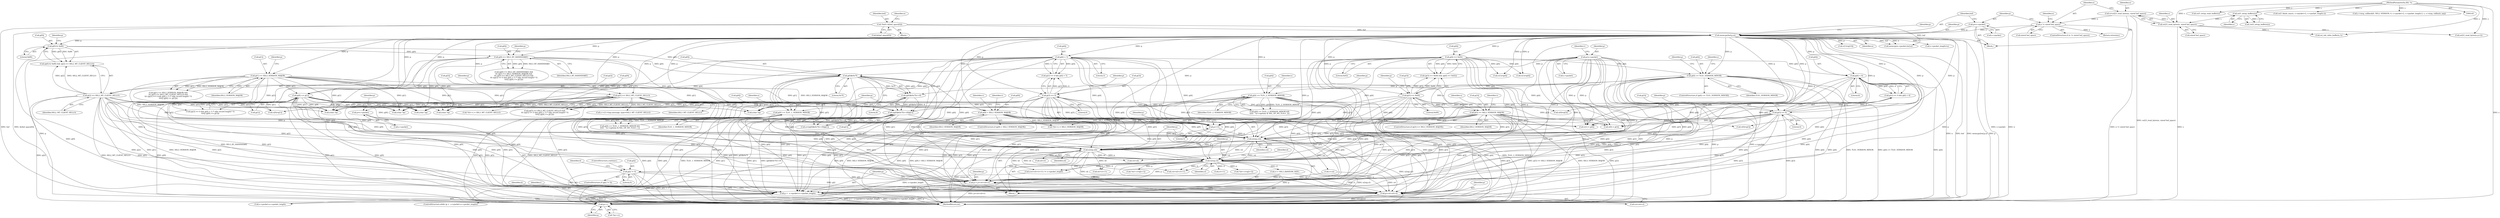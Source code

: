 digraph "0_openssl_26a59d9b46574e457870197dffa802871b4c8fc7_0@pointer" {
"1000935" [label="(Call,p[i] != 0)"];
"1000828" [label="(Call,n2s(p,cl))"];
"1000736" [label="(Call,((p[0]&0x7f)<<8)|p[1])"];
"1000737" [label="(Call,(p[0]&0x7f)<<8)"];
"1000738" [label="(Call,p[0]&0x7f)"];
"1000715" [label="(Call,p=s->packet)"];
"1000219" [label="(Call,p[0] & 0x80)"];
"1000213" [label="(Call,memcpy(buf,p,n))"];
"1000150" [label="(Call,*buf= &(buf_space[0]))"];
"1000208" [label="(Call,p=s->packet)"];
"1000202" [label="(Call,n != sizeof buf_space)"];
"1000195" [label="(Call,n=ssl23_read_bytes(s, sizeof buf_space))"];
"1000197" [label="(Call,ssl23_read_bytes(s, sizeof buf_space))"];
"1000192" [label="(Call,ssl3_setup_buffers(s))"];
"1000146" [label="(MethodParameterIn,SSL *s)"];
"1000428" [label="(Call,p[0] == SSL3_RT_HANDSHAKE)"];
"1000434" [label="(Call,p[1] == SSL3_VERSION_MAJOR)"];
"1000457" [label="(Call,p[9] >= p[1])"];
"1000490" [label="(Call,p[9] > SSL3_VERSION_MAJOR)"];
"1000440" [label="(Call,p[5] == SSL3_MT_CLIENT_HELLO)"];
"1000224" [label="(Call,p[2] == SSL2_MT_CLIENT_HELLO)"];
"1000825" [label="(Call,n2s(p,sil))"];
"1000822" [label="(Call,n2s(p,csl))"];
"1000819" [label="(Call,p+=5)"];
"1000814" [label="(Call,p=s->packet)"];
"1000290" [label="(Call,p[4] >= TLS1_VERSION_MINOR)"];
"1000237" [label="(Call,p[4] == 0x02)"];
"1000298" [label="(Call,p[4] >= TLS1_2_VERSION_MINOR)"];
"1000479" [label="(Call,p[4] < 6)"];
"1000452" [label="(Call,p[4] < 5)"];
"1000323" [label="(Call,p[4] >= TLS1_1_VERSION_MINOR)"];
"1000474" [label="(Call,p[3] == 0)"];
"1000447" [label="(Call,p[3] == 0)"];
"1000269" [label="(Call,p[3] == SSL3_VERSION_MAJOR)"];
"1000232" [label="(Call,p[3] == 0x00)"];
"1000975" [label="(Call,p = p+csl+sil+cl)"];
"1000985" [label="(Call,p <  s->packet+s->packet_length)"];
"1001000" [label="(Call,p++)"];
"1000977" [label="(Call,p+csl+sil+cl)"];
"1000241" [label="(Literal,0x02)"];
"1000243" [label="(Call,v[0]=p[3])"];
"1000830" [label="(Identifier,cl)"];
"1000841" [label="(Call,(csl+sil+cl+11) != s->packet_length)"];
"1000231" [label="(Call,(p[3] == 0x00) && (p[4] == 0x02))"];
"1000868" [label="(Call,*(d++) = SSL3_VERSION_MAJOR)"];
"1000269" [label="(Call,p[3] == SSL3_VERSION_MAJOR)"];
"1000769" [label="(Call,ssl23_read_bytes(s,n+2))"];
"1000435" [label="(Call,p[1])"];
"1000494" [label="(Identifier,SSL3_VERSION_MAJOR)"];
"1000452" [label="(Call,p[4] < 5)"];
"1000152" [label="(Call,&(buf_space[0]))"];
"1000322" [label="(Call,p[4] >= TLS1_1_VERSION_MINOR &&\n\t\t\t\t\t   !(s->options & SSL_OP_NO_TLSv1_1))"];
"1000432" [label="(Identifier,SSL3_RT_HANDSHAKE)"];
"1000481" [label="(Identifier,p)"];
"1000734" [label="(Call,n=((p[0]&0x7f)<<8)|p[1])"];
"1000722" [label="(Identifier,v)"];
"1000147" [label="(Block,)"];
"1001252" [label="(MethodReturn,int)"];
"1000207" [label="(Identifier,n)"];
"1000442" [label="(Identifier,p)"];
"1000225" [label="(Call,p[2])"];
"1000489" [label="(ControlStructure,if (p[9] > SSL3_VERSION_MAJOR))"];
"1000491" [label="(Call,p[9])"];
"1000433" [label="(Call,(p[1] == SSL3_VERSION_MAJOR) &&\n\t\t\t (p[5] == SSL3_MT_CLIENT_HELLO) &&\n\t\t\t ((p[3] == 0 && p[4] < 5 /* silly record length? */)\n\t\t\t\t|| (p[9] >= p[1])))"];
"1000210" [label="(Call,s->packet)"];
"1000331" [label="(Identifier,s)"];
"1000199" [label="(Call,sizeof buf_space)"];
"1000814" [label="(Call,p=s->packet)"];
"1000661" [label="(Call,(char *)p)"];
"1000927" [label="(Call,i<csl)"];
"1000289" [label="(ControlStructure,if (p[4] >= TLS1_VERSION_MINOR))"];
"1001000" [label="(Call,p++)"];
"1000825" [label="(Call,n2s(p,sil))"];
"1000987" [label="(Call,s->packet+s->packet_length)"];
"1001116" [label="(Call,ssl3_setup_read_buffer(s))"];
"1000228" [label="(Identifier,SSL2_MT_CLIENT_HELLO)"];
"1000940" [label="(ControlStructure,continue;)"];
"1000883" [label="(Call,cl > SSL3_RANDOM_SIZE)"];
"1000478" [label="(Literal,0)"];
"1000743" [label="(Literal,8)"];
"1000902" [label="(Call,csl+sil)"];
"1000936" [label="(Call,p[i])"];
"1001095" [label="(Call,ssl_init_wbio_buffer(s,1))"];
"1000146" [label="(MethodParameterIn,SSL *s)"];
"1000819" [label="(Call,p+=5)"];
"1000219" [label="(Call,p[0] & 0x80)"];
"1000275" [label="(Call,v[0]=p[3])"];
"1000445" [label="(Call,(p[3] == 0 && p[4] < 5 /* silly record length? */)\n\t\t\t\t|| (p[9] >= p[1]))"];
"1000465" [label="(Call,v[0]=p[1])"];
"1000323" [label="(Call,p[4] >= TLS1_1_VERSION_MINOR)"];
"1000195" [label="(Call,n=ssl23_read_bytes(s, sizeof buf_space))"];
"1000474" [label="(Call,p[3] == 0)"];
"1000180" [label="(Block,)"];
"1000446" [label="(Call,p[3] == 0 && p[4] < 5)"];
"1000501" [label="(Call,v[1]=p[10])"];
"1000846" [label="(Call,cl+11)"];
"1000676" [label="(Call,(char *)p)"];
"1000635" [label="(Call,(char *)p)"];
"1000451" [label="(Literal,0)"];
"1000434" [label="(Call,p[1] == SSL3_VERSION_MAJOR)"];
"1000479" [label="(Call,p[4] < 6)"];
"1000203" [label="(Identifier,n)"];
"1000822" [label="(Call,n2s(p,csl))"];
"1000226" [label="(Identifier,p)"];
"1000944" [label="(Identifier,d)"];
"1000986" [label="(Identifier,p)"];
"1000429" [label="(Call,p[0])"];
"1000440" [label="(Call,p[5] == SSL3_MT_CLIENT_HELLO)"];
"1000737" [label="(Call,(p[0]&0x7f)<<8)"];
"1000981" [label="(Call,sil+cl)"];
"1000473" [label="(Call,p[3] == 0 && p[4] < 6)"];
"1000202" [label="(Call,n != sizeof buf_space)"];
"1000490" [label="(Call,p[9] > SSL3_VERSION_MAJOR)"];
"1000644" [label="(Call,(char *)p)"];
"1000302" [label="(Identifier,TLS1_2_VERSION_MINOR)"];
"1000438" [label="(Identifier,SSL3_VERSION_MAJOR)"];
"1001001" [label="(Identifier,p)"];
"1000216" [label="(Identifier,n)"];
"1000727" [label="(Call,v[1] = p[4])"];
"1000815" [label="(Identifier,p)"];
"1000829" [label="(Identifier,p)"];
"1000475" [label="(Call,p[3])"];
"1000291" [label="(Call,p[4])"];
"1000238" [label="(Call,p[4])"];
"1000998" [label="(Identifier,d)"];
"1000277" [label="(Identifier,v)"];
"1000250" [label="(Call,v[1]=p[4])"];
"1000711" [label="(Block,)"];
"1000268" [label="(ControlStructure,if (p[3] == SSL3_VERSION_MAJOR))"];
"1000191" [label="(Call,!ssl3_setup_buffers(s))"];
"1000984" [label="(ControlStructure,while (p <  s->packet+s->packet_length))"];
"1000978" [label="(Identifier,p)"];
"1000441" [label="(Call,p[5])"];
"1000273" [label="(Identifier,SSL3_VERSION_MAJOR)"];
"1000689" [label="(Identifier,s)"];
"1001029" [label="(Call,s->s3->tmp.message_type=SSL3_MT_CLIENT_HELLO)"];
"1000828" [label="(Call,n2s(p,cl))"];
"1000232" [label="(Call,p[3] == 0x00)"];
"1000736" [label="(Call,((p[0]&0x7f)<<8)|p[1])"];
"1000739" [label="(Call,p[0])"];
"1000324" [label="(Call,p[4])"];
"1000716" [label="(Identifier,p)"];
"1001003" [label="(Identifier,i)"];
"1000270" [label="(Call,p[3])"];
"1000233" [label="(Call,p[3])"];
"1000192" [label="(Call,ssl3_setup_buffers(s))"];
"1000842" [label="(Call,csl+sil+cl+11)"];
"1000457" [label="(Call,p[9] >= p[1])"];
"1000458" [label="(Call,p[9])"];
"1000444" [label="(Identifier,SSL3_MT_CLIENT_HELLO)"];
"1000480" [label="(Call,p[4])"];
"1000456" [label="(Literal,5)"];
"1000213" [label="(Call,memcpy(buf,p,n))"];
"1000198" [label="(Identifier,s)"];
"1000208" [label="(Call,p=s->packet)"];
"1000745" [label="(Identifier,p)"];
"1000193" [label="(Identifier,s)"];
"1000827" [label="(Identifier,sil)"];
"1000400" [label="(Identifier,s)"];
"1001133" [label="(Call,memcpy(s->packet,buf,n))"];
"1000824" [label="(Identifier,csl)"];
"1000306" [label="(Identifier,s)"];
"1000215" [label="(Identifier,p)"];
"1000975" [label="(Call,p = p+csl+sil+cl)"];
"1000453" [label="(Call,p[4])"];
"1000454" [label="(Identifier,p)"];
"1000717" [label="(Call,s->packet)"];
"1000220" [label="(Call,p[0])"];
"1000204" [label="(Call,sizeof buf_space)"];
"1000497" [label="(Identifier,v)"];
"1000201" [label="(ControlStructure,if (n != sizeof buf_space))"];
"1000239" [label="(Identifier,p)"];
"1000297" [label="(Call,p[4] >= TLS1_2_VERSION_MINOR &&\n\t\t\t\t\t   !(s->options & SSL_OP_NO_TLSv1_2))"];
"1000298" [label="(Call,p[4] >= TLS1_2_VERSION_MINOR)"];
"1000857" [label="(Call,*(d++) = SSL3_MT_CLIENT_HELLO)"];
"1000290" [label="(Call,p[4] >= TLS1_VERSION_MINOR)"];
"1000999" [label="(Call,*(p++))"];
"1000653" [label="(Call,(char *)p)"];
"1000979" [label="(Call,csl+sil+cl)"];
"1000197" [label="(Call,ssl23_read_bytes(s, sizeof buf_space))"];
"1000300" [label="(Identifier,p)"];
"1000976" [label="(Identifier,p)"];
"1000428" [label="(Call,p[0] == SSL3_RT_HANDSHAKE)"];
"1000823" [label="(Identifier,p)"];
"1000715" [label="(Call,p=s->packet)"];
"1000299" [label="(Call,p[4])"];
"1000223" [label="(Literal,0x80)"];
"1000934" [label="(ControlStructure,if (p[i] != 0))"];
"1000237" [label="(Call,p[4] == 0x02)"];
"1000436" [label="(Identifier,p)"];
"1000985" [label="(Call,p <  s->packet+s->packet_length)"];
"1000218" [label="(Call,(p[0] & 0x80) && (p[2] == SSL2_MT_CLIENT_HELLO))"];
"1000214" [label="(Identifier,buf)"];
"1000166" [label="(Identifier,n)"];
"1001099" [label="(Call,s->packet_length=n)"];
"1000448" [label="(Call,p[3])"];
"1000327" [label="(Identifier,TLS1_1_VERSION_MINOR)"];
"1000206" [label="(Return,return(n);)"];
"1000939" [label="(Literal,0)"];
"1000224" [label="(Call,p[2] == SSL2_MT_CLIENT_HELLO)"];
"1000221" [label="(Identifier,p)"];
"1000209" [label="(Identifier,p)"];
"1000780" [label="(Call,ssl3_finish_mac(s, s->packet+2, s->packet_length-2))"];
"1000447" [label="(Call,p[3] == 0)"];
"1000151" [label="(Identifier,buf)"];
"1000796" [label="(Call,s->msg_callback(0, SSL2_VERSION, 0, s->packet+2, s->packet_length-2, s, s->msg_callback_arg))"];
"1000427" [label="(Call,(p[0] == SSL3_RT_HANDSHAKE) &&\n\t\t\t (p[1] == SSL3_VERSION_MAJOR) &&\n\t\t\t (p[5] == SSL3_MT_CLIENT_HELLO) &&\n\t\t\t ((p[3] == 0 && p[4] < 5 /* silly record length? */)\n\t\t\t\t|| (p[9] >= p[1])))"];
"1000461" [label="(Call,p[1])"];
"1000816" [label="(Call,s->packet)"];
"1000294" [label="(Identifier,TLS1_VERSION_MINOR)"];
"1000738" [label="(Call,p[0]&0x7f)"];
"1000150" [label="(Call,*buf= &(buf_space[0]))"];
"1000820" [label="(Identifier,p)"];
"1000503" [label="(Identifier,v)"];
"1000742" [label="(Literal,0x7f)"];
"1000844" [label="(Call,sil+cl+11)"];
"1000236" [label="(Literal,0x00)"];
"1000977" [label="(Call,p+csl+sil+cl)"];
"1000449" [label="(Identifier,p)"];
"1000744" [label="(Call,p[1])"];
"1000483" [label="(Literal,6)"];
"1000950" [label="(Call,*(d++)=p[i+2])"];
"1000282" [label="(Call,v[1]=p[4])"];
"1000826" [label="(Identifier,p)"];
"1000821" [label="(Literal,5)"];
"1000439" [label="(Call,(p[5] == SSL3_MT_CLIENT_HELLO) &&\n\t\t\t ((p[3] == 0 && p[4] < 5 /* silly record length? */)\n\t\t\t\t|| (p[9] >= p[1])))"];
"1000935" [label="(Call,p[i] != 0)"];
"1000196" [label="(Identifier,n)"];
"1000941" [label="(Call,*(d++)=p[i+1])"];
"1000720" [label="(Call,v[0] = p[3])"];
"1000832" [label="(Identifier,d)"];
"1000935" -> "1000934"  [label="AST: "];
"1000935" -> "1000939"  [label="CFG: "];
"1000936" -> "1000935"  [label="AST: "];
"1000939" -> "1000935"  [label="AST: "];
"1000940" -> "1000935"  [label="CFG: "];
"1000944" -> "1000935"  [label="CFG: "];
"1000935" -> "1001252"  [label="DDG: p[i]"];
"1000935" -> "1001252"  [label="DDG: p[i] != 0"];
"1000828" -> "1000935"  [label="DDG: p"];
"1000935" -> "1000975"  [label="DDG: p[i]"];
"1000935" -> "1000977"  [label="DDG: p[i]"];
"1000935" -> "1000985"  [label="DDG: p[i]"];
"1000935" -> "1001000"  [label="DDG: p[i]"];
"1000828" -> "1000711"  [label="AST: "];
"1000828" -> "1000830"  [label="CFG: "];
"1000829" -> "1000828"  [label="AST: "];
"1000830" -> "1000828"  [label="AST: "];
"1000832" -> "1000828"  [label="CFG: "];
"1000828" -> "1001252"  [label="DDG: n2s(p,cl)"];
"1000736" -> "1000828"  [label="DDG: p[1]"];
"1000738" -> "1000828"  [label="DDG: p[0]"];
"1000490" -> "1000828"  [label="DDG: p[9]"];
"1000440" -> "1000828"  [label="DDG: p[5]"];
"1000224" -> "1000828"  [label="DDG: p[2]"];
"1000457" -> "1000828"  [label="DDG: p[9]"];
"1000825" -> "1000828"  [label="DDG: p"];
"1000290" -> "1000828"  [label="DDG: p[4]"];
"1000715" -> "1000828"  [label="DDG: p"];
"1000298" -> "1000828"  [label="DDG: p[4]"];
"1000479" -> "1000828"  [label="DDG: p[4]"];
"1000452" -> "1000828"  [label="DDG: p[4]"];
"1000323" -> "1000828"  [label="DDG: p[4]"];
"1000237" -> "1000828"  [label="DDG: p[4]"];
"1000213" -> "1000828"  [label="DDG: p"];
"1000474" -> "1000828"  [label="DDG: p[3]"];
"1000269" -> "1000828"  [label="DDG: p[3]"];
"1000447" -> "1000828"  [label="DDG: p[3]"];
"1000232" -> "1000828"  [label="DDG: p[3]"];
"1000828" -> "1000841"  [label="DDG: cl"];
"1000828" -> "1000842"  [label="DDG: cl"];
"1000828" -> "1000844"  [label="DDG: cl"];
"1000828" -> "1000846"  [label="DDG: cl"];
"1000828" -> "1000883"  [label="DDG: cl"];
"1000828" -> "1000941"  [label="DDG: p"];
"1000828" -> "1000950"  [label="DDG: p"];
"1000828" -> "1000975"  [label="DDG: p"];
"1000828" -> "1000977"  [label="DDG: p"];
"1000828" -> "1000985"  [label="DDG: p"];
"1000828" -> "1001000"  [label="DDG: p"];
"1000736" -> "1000734"  [label="AST: "];
"1000736" -> "1000744"  [label="CFG: "];
"1000737" -> "1000736"  [label="AST: "];
"1000744" -> "1000736"  [label="AST: "];
"1000734" -> "1000736"  [label="CFG: "];
"1000736" -> "1001252"  [label="DDG: p[1]"];
"1000736" -> "1001252"  [label="DDG: (p[0]&0x7f)<<8"];
"1000736" -> "1000734"  [label="DDG: (p[0]&0x7f)<<8"];
"1000736" -> "1000734"  [label="DDG: p[1]"];
"1000737" -> "1000736"  [label="DDG: p[0]&0x7f"];
"1000737" -> "1000736"  [label="DDG: 8"];
"1000434" -> "1000736"  [label="DDG: p[1]"];
"1000457" -> "1000736"  [label="DDG: p[1]"];
"1000715" -> "1000736"  [label="DDG: p"];
"1000213" -> "1000736"  [label="DDG: p"];
"1000736" -> "1000819"  [label="DDG: p[1]"];
"1000736" -> "1000822"  [label="DDG: p[1]"];
"1000736" -> "1000825"  [label="DDG: p[1]"];
"1000736" -> "1000975"  [label="DDG: p[1]"];
"1000736" -> "1000977"  [label="DDG: p[1]"];
"1000736" -> "1000985"  [label="DDG: p[1]"];
"1000736" -> "1001000"  [label="DDG: p[1]"];
"1000737" -> "1000743"  [label="CFG: "];
"1000738" -> "1000737"  [label="AST: "];
"1000743" -> "1000737"  [label="AST: "];
"1000745" -> "1000737"  [label="CFG: "];
"1000737" -> "1001252"  [label="DDG: p[0]&0x7f"];
"1000738" -> "1000737"  [label="DDG: p[0]"];
"1000738" -> "1000737"  [label="DDG: 0x7f"];
"1000738" -> "1000742"  [label="CFG: "];
"1000739" -> "1000738"  [label="AST: "];
"1000742" -> "1000738"  [label="AST: "];
"1000743" -> "1000738"  [label="CFG: "];
"1000738" -> "1001252"  [label="DDG: p[0]"];
"1000715" -> "1000738"  [label="DDG: p"];
"1000219" -> "1000738"  [label="DDG: p[0]"];
"1000428" -> "1000738"  [label="DDG: p[0]"];
"1000738" -> "1000819"  [label="DDG: p[0]"];
"1000738" -> "1000822"  [label="DDG: p[0]"];
"1000738" -> "1000825"  [label="DDG: p[0]"];
"1000738" -> "1000975"  [label="DDG: p[0]"];
"1000738" -> "1000977"  [label="DDG: p[0]"];
"1000738" -> "1000985"  [label="DDG: p[0]"];
"1000738" -> "1001000"  [label="DDG: p[0]"];
"1000715" -> "1000711"  [label="AST: "];
"1000715" -> "1000717"  [label="CFG: "];
"1000716" -> "1000715"  [label="AST: "];
"1000717" -> "1000715"  [label="AST: "];
"1000722" -> "1000715"  [label="CFG: "];
"1000715" -> "1001252"  [label="DDG: p"];
"1000715" -> "1001252"  [label="DDG: s->packet"];
"1000715" -> "1000720"  [label="DDG: p"];
"1000715" -> "1000727"  [label="DDG: p"];
"1000715" -> "1000819"  [label="DDG: p"];
"1000715" -> "1000822"  [label="DDG: p"];
"1000715" -> "1000825"  [label="DDG: p"];
"1000715" -> "1000975"  [label="DDG: p"];
"1000715" -> "1000977"  [label="DDG: p"];
"1000715" -> "1000985"  [label="DDG: p"];
"1000715" -> "1001000"  [label="DDG: p"];
"1000219" -> "1000218"  [label="AST: "];
"1000219" -> "1000223"  [label="CFG: "];
"1000220" -> "1000219"  [label="AST: "];
"1000223" -> "1000219"  [label="AST: "];
"1000226" -> "1000219"  [label="CFG: "];
"1000218" -> "1000219"  [label="CFG: "];
"1000219" -> "1001252"  [label="DDG: p[0]"];
"1000219" -> "1000218"  [label="DDG: p[0]"];
"1000219" -> "1000218"  [label="DDG: 0x80"];
"1000213" -> "1000219"  [label="DDG: p"];
"1000219" -> "1000428"  [label="DDG: p[0]"];
"1000213" -> "1000180"  [label="AST: "];
"1000213" -> "1000216"  [label="CFG: "];
"1000214" -> "1000213"  [label="AST: "];
"1000215" -> "1000213"  [label="AST: "];
"1000216" -> "1000213"  [label="AST: "];
"1000221" -> "1000213"  [label="CFG: "];
"1000213" -> "1001252"  [label="DDG: n"];
"1000213" -> "1001252"  [label="DDG: buf"];
"1000213" -> "1001252"  [label="DDG: memcpy(buf,p,n)"];
"1000213" -> "1001252"  [label="DDG: p"];
"1000150" -> "1000213"  [label="DDG: buf"];
"1000208" -> "1000213"  [label="DDG: p"];
"1000202" -> "1000213"  [label="DDG: n"];
"1000213" -> "1000224"  [label="DDG: p"];
"1000213" -> "1000232"  [label="DDG: p"];
"1000213" -> "1000237"  [label="DDG: p"];
"1000213" -> "1000243"  [label="DDG: p"];
"1000213" -> "1000250"  [label="DDG: p"];
"1000213" -> "1000269"  [label="DDG: p"];
"1000213" -> "1000275"  [label="DDG: p"];
"1000213" -> "1000282"  [label="DDG: p"];
"1000213" -> "1000290"  [label="DDG: p"];
"1000213" -> "1000298"  [label="DDG: p"];
"1000213" -> "1000323"  [label="DDG: p"];
"1000213" -> "1000428"  [label="DDG: p"];
"1000213" -> "1000434"  [label="DDG: p"];
"1000213" -> "1000440"  [label="DDG: p"];
"1000213" -> "1000447"  [label="DDG: p"];
"1000213" -> "1000452"  [label="DDG: p"];
"1000213" -> "1000457"  [label="DDG: p"];
"1000213" -> "1000465"  [label="DDG: p"];
"1000213" -> "1000474"  [label="DDG: p"];
"1000213" -> "1000479"  [label="DDG: p"];
"1000213" -> "1000490"  [label="DDG: p"];
"1000213" -> "1000501"  [label="DDG: p"];
"1000213" -> "1000635"  [label="DDG: p"];
"1000213" -> "1000720"  [label="DDG: p"];
"1000213" -> "1000727"  [label="DDG: p"];
"1000213" -> "1000819"  [label="DDG: p"];
"1000213" -> "1000822"  [label="DDG: p"];
"1000213" -> "1000825"  [label="DDG: p"];
"1000213" -> "1000975"  [label="DDG: p"];
"1000213" -> "1000977"  [label="DDG: p"];
"1000213" -> "1000985"  [label="DDG: p"];
"1000213" -> "1001000"  [label="DDG: p"];
"1000213" -> "1001099"  [label="DDG: n"];
"1000213" -> "1001133"  [label="DDG: buf"];
"1000213" -> "1001133"  [label="DDG: n"];
"1000150" -> "1000147"  [label="AST: "];
"1000150" -> "1000152"  [label="CFG: "];
"1000151" -> "1000150"  [label="AST: "];
"1000152" -> "1000150"  [label="AST: "];
"1000166" -> "1000150"  [label="CFG: "];
"1000150" -> "1001252"  [label="DDG: buf"];
"1000150" -> "1001252"  [label="DDG: &(buf_space[0])"];
"1000150" -> "1001133"  [label="DDG: buf"];
"1000208" -> "1000180"  [label="AST: "];
"1000208" -> "1000210"  [label="CFG: "];
"1000209" -> "1000208"  [label="AST: "];
"1000210" -> "1000208"  [label="AST: "];
"1000214" -> "1000208"  [label="CFG: "];
"1000208" -> "1001252"  [label="DDG: s->packet"];
"1000202" -> "1000201"  [label="AST: "];
"1000202" -> "1000204"  [label="CFG: "];
"1000203" -> "1000202"  [label="AST: "];
"1000204" -> "1000202"  [label="AST: "];
"1000207" -> "1000202"  [label="CFG: "];
"1000209" -> "1000202"  [label="CFG: "];
"1000202" -> "1001252"  [label="DDG: n"];
"1000202" -> "1001252"  [label="DDG: n != sizeof buf_space"];
"1000195" -> "1000202"  [label="DDG: n"];
"1000202" -> "1000206"  [label="DDG: n"];
"1000195" -> "1000180"  [label="AST: "];
"1000195" -> "1000197"  [label="CFG: "];
"1000196" -> "1000195"  [label="AST: "];
"1000197" -> "1000195"  [label="AST: "];
"1000203" -> "1000195"  [label="CFG: "];
"1000195" -> "1001252"  [label="DDG: ssl23_read_bytes(s, sizeof buf_space)"];
"1000197" -> "1000195"  [label="DDG: s"];
"1000197" -> "1000199"  [label="CFG: "];
"1000198" -> "1000197"  [label="AST: "];
"1000199" -> "1000197"  [label="AST: "];
"1000197" -> "1001252"  [label="DDG: s"];
"1000192" -> "1000197"  [label="DDG: s"];
"1000146" -> "1000197"  [label="DDG: s"];
"1000197" -> "1000769"  [label="DDG: s"];
"1000197" -> "1001095"  [label="DDG: s"];
"1000192" -> "1000191"  [label="AST: "];
"1000192" -> "1000193"  [label="CFG: "];
"1000193" -> "1000192"  [label="AST: "];
"1000191" -> "1000192"  [label="CFG: "];
"1000192" -> "1000191"  [label="DDG: s"];
"1000146" -> "1000192"  [label="DDG: s"];
"1000146" -> "1000145"  [label="AST: "];
"1000146" -> "1001252"  [label="DDG: s"];
"1000146" -> "1000769"  [label="DDG: s"];
"1000146" -> "1000780"  [label="DDG: s"];
"1000146" -> "1000796"  [label="DDG: s"];
"1000146" -> "1001095"  [label="DDG: s"];
"1000146" -> "1001116"  [label="DDG: s"];
"1000428" -> "1000427"  [label="AST: "];
"1000428" -> "1000432"  [label="CFG: "];
"1000429" -> "1000428"  [label="AST: "];
"1000432" -> "1000428"  [label="AST: "];
"1000436" -> "1000428"  [label="CFG: "];
"1000427" -> "1000428"  [label="CFG: "];
"1000428" -> "1001252"  [label="DDG: SSL3_RT_HANDSHAKE"];
"1000428" -> "1001252"  [label="DDG: p[0]"];
"1000428" -> "1000427"  [label="DDG: p[0]"];
"1000428" -> "1000427"  [label="DDG: SSL3_RT_HANDSHAKE"];
"1000428" -> "1000635"  [label="DDG: p[0]"];
"1000428" -> "1000644"  [label="DDG: p[0]"];
"1000428" -> "1000653"  [label="DDG: p[0]"];
"1000428" -> "1000661"  [label="DDG: p[0]"];
"1000428" -> "1000676"  [label="DDG: p[0]"];
"1000434" -> "1000433"  [label="AST: "];
"1000434" -> "1000438"  [label="CFG: "];
"1000435" -> "1000434"  [label="AST: "];
"1000438" -> "1000434"  [label="AST: "];
"1000442" -> "1000434"  [label="CFG: "];
"1000433" -> "1000434"  [label="CFG: "];
"1000434" -> "1001252"  [label="DDG: SSL3_VERSION_MAJOR"];
"1000434" -> "1001252"  [label="DDG: p[1]"];
"1000434" -> "1000433"  [label="DDG: p[1]"];
"1000434" -> "1000433"  [label="DDG: SSL3_VERSION_MAJOR"];
"1000434" -> "1000457"  [label="DDG: p[1]"];
"1000434" -> "1000465"  [label="DDG: p[1]"];
"1000434" -> "1000490"  [label="DDG: SSL3_VERSION_MAJOR"];
"1000434" -> "1000635"  [label="DDG: p[1]"];
"1000434" -> "1000644"  [label="DDG: p[1]"];
"1000434" -> "1000653"  [label="DDG: p[1]"];
"1000434" -> "1000661"  [label="DDG: p[1]"];
"1000434" -> "1000676"  [label="DDG: p[1]"];
"1000434" -> "1000868"  [label="DDG: SSL3_VERSION_MAJOR"];
"1000457" -> "1000445"  [label="AST: "];
"1000457" -> "1000461"  [label="CFG: "];
"1000458" -> "1000457"  [label="AST: "];
"1000461" -> "1000457"  [label="AST: "];
"1000445" -> "1000457"  [label="CFG: "];
"1000457" -> "1001252"  [label="DDG: p[1]"];
"1000457" -> "1001252"  [label="DDG: p[9]"];
"1000457" -> "1000445"  [label="DDG: p[9]"];
"1000457" -> "1000445"  [label="DDG: p[1]"];
"1000457" -> "1000465"  [label="DDG: p[1]"];
"1000457" -> "1000490"  [label="DDG: p[9]"];
"1000457" -> "1000635"  [label="DDG: p[9]"];
"1000457" -> "1000635"  [label="DDG: p[1]"];
"1000457" -> "1000644"  [label="DDG: p[9]"];
"1000457" -> "1000644"  [label="DDG: p[1]"];
"1000457" -> "1000653"  [label="DDG: p[9]"];
"1000457" -> "1000653"  [label="DDG: p[1]"];
"1000457" -> "1000661"  [label="DDG: p[9]"];
"1000457" -> "1000661"  [label="DDG: p[1]"];
"1000457" -> "1000676"  [label="DDG: p[9]"];
"1000457" -> "1000676"  [label="DDG: p[1]"];
"1000457" -> "1000819"  [label="DDG: p[9]"];
"1000457" -> "1000822"  [label="DDG: p[9]"];
"1000457" -> "1000825"  [label="DDG: p[9]"];
"1000457" -> "1000975"  [label="DDG: p[9]"];
"1000457" -> "1000977"  [label="DDG: p[9]"];
"1000457" -> "1000985"  [label="DDG: p[9]"];
"1000457" -> "1001000"  [label="DDG: p[9]"];
"1000490" -> "1000489"  [label="AST: "];
"1000490" -> "1000494"  [label="CFG: "];
"1000491" -> "1000490"  [label="AST: "];
"1000494" -> "1000490"  [label="AST: "];
"1000497" -> "1000490"  [label="CFG: "];
"1000503" -> "1000490"  [label="CFG: "];
"1000490" -> "1001252"  [label="DDG: SSL3_VERSION_MAJOR"];
"1000490" -> "1001252"  [label="DDG: p[9]"];
"1000490" -> "1001252"  [label="DDG: p[9] > SSL3_VERSION_MAJOR"];
"1000490" -> "1000819"  [label="DDG: p[9]"];
"1000490" -> "1000822"  [label="DDG: p[9]"];
"1000490" -> "1000825"  [label="DDG: p[9]"];
"1000490" -> "1000868"  [label="DDG: SSL3_VERSION_MAJOR"];
"1000490" -> "1000975"  [label="DDG: p[9]"];
"1000490" -> "1000977"  [label="DDG: p[9]"];
"1000490" -> "1000985"  [label="DDG: p[9]"];
"1000490" -> "1001000"  [label="DDG: p[9]"];
"1000440" -> "1000439"  [label="AST: "];
"1000440" -> "1000444"  [label="CFG: "];
"1000441" -> "1000440"  [label="AST: "];
"1000444" -> "1000440"  [label="AST: "];
"1000449" -> "1000440"  [label="CFG: "];
"1000439" -> "1000440"  [label="CFG: "];
"1000440" -> "1001252"  [label="DDG: p[5]"];
"1000440" -> "1001252"  [label="DDG: SSL3_MT_CLIENT_HELLO"];
"1000440" -> "1000439"  [label="DDG: p[5]"];
"1000440" -> "1000439"  [label="DDG: SSL3_MT_CLIENT_HELLO"];
"1000440" -> "1000635"  [label="DDG: p[5]"];
"1000440" -> "1000644"  [label="DDG: p[5]"];
"1000440" -> "1000653"  [label="DDG: p[5]"];
"1000440" -> "1000661"  [label="DDG: p[5]"];
"1000440" -> "1000676"  [label="DDG: p[5]"];
"1000440" -> "1000819"  [label="DDG: p[5]"];
"1000440" -> "1000822"  [label="DDG: p[5]"];
"1000440" -> "1000825"  [label="DDG: p[5]"];
"1000440" -> "1000857"  [label="DDG: SSL3_MT_CLIENT_HELLO"];
"1000440" -> "1000975"  [label="DDG: p[5]"];
"1000440" -> "1000977"  [label="DDG: p[5]"];
"1000440" -> "1000985"  [label="DDG: p[5]"];
"1000440" -> "1001000"  [label="DDG: p[5]"];
"1000440" -> "1001029"  [label="DDG: SSL3_MT_CLIENT_HELLO"];
"1000224" -> "1000218"  [label="AST: "];
"1000224" -> "1000228"  [label="CFG: "];
"1000225" -> "1000224"  [label="AST: "];
"1000228" -> "1000224"  [label="AST: "];
"1000218" -> "1000224"  [label="CFG: "];
"1000224" -> "1001252"  [label="DDG: p[2]"];
"1000224" -> "1001252"  [label="DDG: SSL2_MT_CLIENT_HELLO"];
"1000224" -> "1000218"  [label="DDG: p[2]"];
"1000224" -> "1000218"  [label="DDG: SSL2_MT_CLIENT_HELLO"];
"1000224" -> "1000635"  [label="DDG: p[2]"];
"1000224" -> "1000644"  [label="DDG: p[2]"];
"1000224" -> "1000653"  [label="DDG: p[2]"];
"1000224" -> "1000661"  [label="DDG: p[2]"];
"1000224" -> "1000676"  [label="DDG: p[2]"];
"1000224" -> "1000819"  [label="DDG: p[2]"];
"1000224" -> "1000822"  [label="DDG: p[2]"];
"1000224" -> "1000825"  [label="DDG: p[2]"];
"1000224" -> "1000975"  [label="DDG: p[2]"];
"1000224" -> "1000977"  [label="DDG: p[2]"];
"1000224" -> "1000985"  [label="DDG: p[2]"];
"1000224" -> "1001000"  [label="DDG: p[2]"];
"1000825" -> "1000711"  [label="AST: "];
"1000825" -> "1000827"  [label="CFG: "];
"1000826" -> "1000825"  [label="AST: "];
"1000827" -> "1000825"  [label="AST: "];
"1000829" -> "1000825"  [label="CFG: "];
"1000825" -> "1001252"  [label="DDG: n2s(p,sil)"];
"1000822" -> "1000825"  [label="DDG: p"];
"1000290" -> "1000825"  [label="DDG: p[4]"];
"1000298" -> "1000825"  [label="DDG: p[4]"];
"1000479" -> "1000825"  [label="DDG: p[4]"];
"1000452" -> "1000825"  [label="DDG: p[4]"];
"1000323" -> "1000825"  [label="DDG: p[4]"];
"1000237" -> "1000825"  [label="DDG: p[4]"];
"1000474" -> "1000825"  [label="DDG: p[3]"];
"1000269" -> "1000825"  [label="DDG: p[3]"];
"1000447" -> "1000825"  [label="DDG: p[3]"];
"1000232" -> "1000825"  [label="DDG: p[3]"];
"1000825" -> "1000841"  [label="DDG: sil"];
"1000825" -> "1000842"  [label="DDG: sil"];
"1000825" -> "1000844"  [label="DDG: sil"];
"1000825" -> "1000902"  [label="DDG: sil"];
"1000825" -> "1000975"  [label="DDG: sil"];
"1000825" -> "1000977"  [label="DDG: sil"];
"1000825" -> "1000979"  [label="DDG: sil"];
"1000825" -> "1000981"  [label="DDG: sil"];
"1000822" -> "1000711"  [label="AST: "];
"1000822" -> "1000824"  [label="CFG: "];
"1000823" -> "1000822"  [label="AST: "];
"1000824" -> "1000822"  [label="AST: "];
"1000826" -> "1000822"  [label="CFG: "];
"1000822" -> "1001252"  [label="DDG: n2s(p,csl)"];
"1000819" -> "1000822"  [label="DDG: p"];
"1000290" -> "1000822"  [label="DDG: p[4]"];
"1000298" -> "1000822"  [label="DDG: p[4]"];
"1000479" -> "1000822"  [label="DDG: p[4]"];
"1000452" -> "1000822"  [label="DDG: p[4]"];
"1000323" -> "1000822"  [label="DDG: p[4]"];
"1000237" -> "1000822"  [label="DDG: p[4]"];
"1000474" -> "1000822"  [label="DDG: p[3]"];
"1000269" -> "1000822"  [label="DDG: p[3]"];
"1000447" -> "1000822"  [label="DDG: p[3]"];
"1000232" -> "1000822"  [label="DDG: p[3]"];
"1000822" -> "1000841"  [label="DDG: csl"];
"1000822" -> "1000842"  [label="DDG: csl"];
"1000822" -> "1000902"  [label="DDG: csl"];
"1000822" -> "1000927"  [label="DDG: csl"];
"1000819" -> "1000711"  [label="AST: "];
"1000819" -> "1000821"  [label="CFG: "];
"1000820" -> "1000819"  [label="AST: "];
"1000821" -> "1000819"  [label="AST: "];
"1000823" -> "1000819"  [label="CFG: "];
"1000814" -> "1000819"  [label="DDG: p"];
"1000290" -> "1000819"  [label="DDG: p[4]"];
"1000298" -> "1000819"  [label="DDG: p[4]"];
"1000479" -> "1000819"  [label="DDG: p[4]"];
"1000452" -> "1000819"  [label="DDG: p[4]"];
"1000323" -> "1000819"  [label="DDG: p[4]"];
"1000237" -> "1000819"  [label="DDG: p[4]"];
"1000474" -> "1000819"  [label="DDG: p[3]"];
"1000269" -> "1000819"  [label="DDG: p[3]"];
"1000447" -> "1000819"  [label="DDG: p[3]"];
"1000232" -> "1000819"  [label="DDG: p[3]"];
"1000814" -> "1000711"  [label="AST: "];
"1000814" -> "1000816"  [label="CFG: "];
"1000815" -> "1000814"  [label="AST: "];
"1000816" -> "1000814"  [label="AST: "];
"1000820" -> "1000814"  [label="CFG: "];
"1000290" -> "1000289"  [label="AST: "];
"1000290" -> "1000294"  [label="CFG: "];
"1000291" -> "1000290"  [label="AST: "];
"1000294" -> "1000290"  [label="AST: "];
"1000300" -> "1000290"  [label="CFG: "];
"1000400" -> "1000290"  [label="CFG: "];
"1000290" -> "1001252"  [label="DDG: p[4]"];
"1000290" -> "1001252"  [label="DDG: TLS1_VERSION_MINOR"];
"1000290" -> "1001252"  [label="DDG: p[4] >= TLS1_VERSION_MINOR"];
"1000237" -> "1000290"  [label="DDG: p[4]"];
"1000290" -> "1000298"  [label="DDG: p[4]"];
"1000290" -> "1000727"  [label="DDG: p[4]"];
"1000290" -> "1000975"  [label="DDG: p[4]"];
"1000290" -> "1000977"  [label="DDG: p[4]"];
"1000290" -> "1000985"  [label="DDG: p[4]"];
"1000290" -> "1001000"  [label="DDG: p[4]"];
"1000237" -> "1000231"  [label="AST: "];
"1000237" -> "1000241"  [label="CFG: "];
"1000238" -> "1000237"  [label="AST: "];
"1000241" -> "1000237"  [label="AST: "];
"1000231" -> "1000237"  [label="CFG: "];
"1000237" -> "1001252"  [label="DDG: p[4]"];
"1000237" -> "1000231"  [label="DDG: p[4]"];
"1000237" -> "1000231"  [label="DDG: 0x02"];
"1000237" -> "1000250"  [label="DDG: p[4]"];
"1000237" -> "1000282"  [label="DDG: p[4]"];
"1000237" -> "1000727"  [label="DDG: p[4]"];
"1000237" -> "1000975"  [label="DDG: p[4]"];
"1000237" -> "1000977"  [label="DDG: p[4]"];
"1000237" -> "1000985"  [label="DDG: p[4]"];
"1000237" -> "1001000"  [label="DDG: p[4]"];
"1000298" -> "1000297"  [label="AST: "];
"1000298" -> "1000302"  [label="CFG: "];
"1000299" -> "1000298"  [label="AST: "];
"1000302" -> "1000298"  [label="AST: "];
"1000306" -> "1000298"  [label="CFG: "];
"1000297" -> "1000298"  [label="CFG: "];
"1000298" -> "1001252"  [label="DDG: p[4]"];
"1000298" -> "1001252"  [label="DDG: TLS1_2_VERSION_MINOR"];
"1000298" -> "1000297"  [label="DDG: p[4]"];
"1000298" -> "1000297"  [label="DDG: TLS1_2_VERSION_MINOR"];
"1000298" -> "1000323"  [label="DDG: p[4]"];
"1000298" -> "1000727"  [label="DDG: p[4]"];
"1000298" -> "1000975"  [label="DDG: p[4]"];
"1000298" -> "1000977"  [label="DDG: p[4]"];
"1000298" -> "1000985"  [label="DDG: p[4]"];
"1000298" -> "1001000"  [label="DDG: p[4]"];
"1000479" -> "1000473"  [label="AST: "];
"1000479" -> "1000483"  [label="CFG: "];
"1000480" -> "1000479"  [label="AST: "];
"1000483" -> "1000479"  [label="AST: "];
"1000473" -> "1000479"  [label="CFG: "];
"1000479" -> "1001252"  [label="DDG: p[4]"];
"1000479" -> "1000473"  [label="DDG: p[4]"];
"1000479" -> "1000473"  [label="DDG: 6"];
"1000452" -> "1000479"  [label="DDG: p[4]"];
"1000479" -> "1000727"  [label="DDG: p[4]"];
"1000479" -> "1000975"  [label="DDG: p[4]"];
"1000479" -> "1000977"  [label="DDG: p[4]"];
"1000479" -> "1000985"  [label="DDG: p[4]"];
"1000479" -> "1001000"  [label="DDG: p[4]"];
"1000452" -> "1000446"  [label="AST: "];
"1000452" -> "1000456"  [label="CFG: "];
"1000453" -> "1000452"  [label="AST: "];
"1000456" -> "1000452"  [label="AST: "];
"1000446" -> "1000452"  [label="CFG: "];
"1000452" -> "1001252"  [label="DDG: p[4]"];
"1000452" -> "1000446"  [label="DDG: p[4]"];
"1000452" -> "1000446"  [label="DDG: 5"];
"1000452" -> "1000635"  [label="DDG: p[4]"];
"1000452" -> "1000644"  [label="DDG: p[4]"];
"1000452" -> "1000653"  [label="DDG: p[4]"];
"1000452" -> "1000661"  [label="DDG: p[4]"];
"1000452" -> "1000676"  [label="DDG: p[4]"];
"1000452" -> "1000727"  [label="DDG: p[4]"];
"1000452" -> "1000975"  [label="DDG: p[4]"];
"1000452" -> "1000977"  [label="DDG: p[4]"];
"1000452" -> "1000985"  [label="DDG: p[4]"];
"1000452" -> "1001000"  [label="DDG: p[4]"];
"1000323" -> "1000322"  [label="AST: "];
"1000323" -> "1000327"  [label="CFG: "];
"1000324" -> "1000323"  [label="AST: "];
"1000327" -> "1000323"  [label="AST: "];
"1000331" -> "1000323"  [label="CFG: "];
"1000322" -> "1000323"  [label="CFG: "];
"1000323" -> "1001252"  [label="DDG: p[4]"];
"1000323" -> "1001252"  [label="DDG: TLS1_1_VERSION_MINOR"];
"1000323" -> "1000322"  [label="DDG: p[4]"];
"1000323" -> "1000322"  [label="DDG: TLS1_1_VERSION_MINOR"];
"1000323" -> "1000727"  [label="DDG: p[4]"];
"1000323" -> "1000975"  [label="DDG: p[4]"];
"1000323" -> "1000977"  [label="DDG: p[4]"];
"1000323" -> "1000985"  [label="DDG: p[4]"];
"1000323" -> "1001000"  [label="DDG: p[4]"];
"1000474" -> "1000473"  [label="AST: "];
"1000474" -> "1000478"  [label="CFG: "];
"1000475" -> "1000474"  [label="AST: "];
"1000478" -> "1000474"  [label="AST: "];
"1000481" -> "1000474"  [label="CFG: "];
"1000473" -> "1000474"  [label="CFG: "];
"1000474" -> "1001252"  [label="DDG: p[3]"];
"1000474" -> "1000473"  [label="DDG: p[3]"];
"1000474" -> "1000473"  [label="DDG: 0"];
"1000447" -> "1000474"  [label="DDG: p[3]"];
"1000474" -> "1000720"  [label="DDG: p[3]"];
"1000474" -> "1000975"  [label="DDG: p[3]"];
"1000474" -> "1000977"  [label="DDG: p[3]"];
"1000474" -> "1000985"  [label="DDG: p[3]"];
"1000474" -> "1001000"  [label="DDG: p[3]"];
"1000447" -> "1000446"  [label="AST: "];
"1000447" -> "1000451"  [label="CFG: "];
"1000448" -> "1000447"  [label="AST: "];
"1000451" -> "1000447"  [label="AST: "];
"1000454" -> "1000447"  [label="CFG: "];
"1000446" -> "1000447"  [label="CFG: "];
"1000447" -> "1001252"  [label="DDG: p[3]"];
"1000447" -> "1000446"  [label="DDG: p[3]"];
"1000447" -> "1000446"  [label="DDG: 0"];
"1000447" -> "1000635"  [label="DDG: p[3]"];
"1000447" -> "1000644"  [label="DDG: p[3]"];
"1000447" -> "1000653"  [label="DDG: p[3]"];
"1000447" -> "1000661"  [label="DDG: p[3]"];
"1000447" -> "1000676"  [label="DDG: p[3]"];
"1000447" -> "1000720"  [label="DDG: p[3]"];
"1000447" -> "1000975"  [label="DDG: p[3]"];
"1000447" -> "1000977"  [label="DDG: p[3]"];
"1000447" -> "1000985"  [label="DDG: p[3]"];
"1000447" -> "1001000"  [label="DDG: p[3]"];
"1000269" -> "1000268"  [label="AST: "];
"1000269" -> "1000273"  [label="CFG: "];
"1000270" -> "1000269"  [label="AST: "];
"1000273" -> "1000269"  [label="AST: "];
"1000277" -> "1000269"  [label="CFG: "];
"1000689" -> "1000269"  [label="CFG: "];
"1000269" -> "1001252"  [label="DDG: p[3] == SSL3_VERSION_MAJOR"];
"1000269" -> "1001252"  [label="DDG: SSL3_VERSION_MAJOR"];
"1000269" -> "1001252"  [label="DDG: p[3]"];
"1000232" -> "1000269"  [label="DDG: p[3]"];
"1000269" -> "1000275"  [label="DDG: p[3]"];
"1000269" -> "1000720"  [label="DDG: p[3]"];
"1000269" -> "1000868"  [label="DDG: SSL3_VERSION_MAJOR"];
"1000269" -> "1000975"  [label="DDG: p[3]"];
"1000269" -> "1000977"  [label="DDG: p[3]"];
"1000269" -> "1000985"  [label="DDG: p[3]"];
"1000269" -> "1001000"  [label="DDG: p[3]"];
"1000232" -> "1000231"  [label="AST: "];
"1000232" -> "1000236"  [label="CFG: "];
"1000233" -> "1000232"  [label="AST: "];
"1000236" -> "1000232"  [label="AST: "];
"1000239" -> "1000232"  [label="CFG: "];
"1000231" -> "1000232"  [label="CFG: "];
"1000232" -> "1000231"  [label="DDG: p[3]"];
"1000232" -> "1000231"  [label="DDG: 0x00"];
"1000232" -> "1000243"  [label="DDG: p[3]"];
"1000232" -> "1000720"  [label="DDG: p[3]"];
"1000232" -> "1000975"  [label="DDG: p[3]"];
"1000232" -> "1000977"  [label="DDG: p[3]"];
"1000232" -> "1000985"  [label="DDG: p[3]"];
"1000232" -> "1001000"  [label="DDG: p[3]"];
"1000975" -> "1000711"  [label="AST: "];
"1000975" -> "1000977"  [label="CFG: "];
"1000976" -> "1000975"  [label="AST: "];
"1000977" -> "1000975"  [label="AST: "];
"1000986" -> "1000975"  [label="CFG: "];
"1000975" -> "1001252"  [label="DDG: p+csl+sil+cl"];
"1000927" -> "1000975"  [label="DDG: csl"];
"1000883" -> "1000975"  [label="DDG: cl"];
"1000975" -> "1000985"  [label="DDG: p"];
"1000985" -> "1000984"  [label="AST: "];
"1000985" -> "1000987"  [label="CFG: "];
"1000986" -> "1000985"  [label="AST: "];
"1000987" -> "1000985"  [label="AST: "];
"1000998" -> "1000985"  [label="CFG: "];
"1001003" -> "1000985"  [label="CFG: "];
"1000985" -> "1001252"  [label="DDG: s->packet+s->packet_length"];
"1000985" -> "1001252"  [label="DDG: p"];
"1000985" -> "1001252"  [label="DDG: p <  s->packet+s->packet_length"];
"1001000" -> "1000985"  [label="DDG: p"];
"1000841" -> "1000985"  [label="DDG: s->packet_length"];
"1000985" -> "1001000"  [label="DDG: p"];
"1001000" -> "1000999"  [label="AST: "];
"1001000" -> "1001001"  [label="CFG: "];
"1001001" -> "1001000"  [label="AST: "];
"1000999" -> "1001000"  [label="CFG: "];
"1000977" -> "1000979"  [label="CFG: "];
"1000978" -> "1000977"  [label="AST: "];
"1000979" -> "1000977"  [label="AST: "];
"1000977" -> "1001252"  [label="DDG: csl+sil+cl"];
"1000927" -> "1000977"  [label="DDG: csl"];
"1000883" -> "1000977"  [label="DDG: cl"];
}
